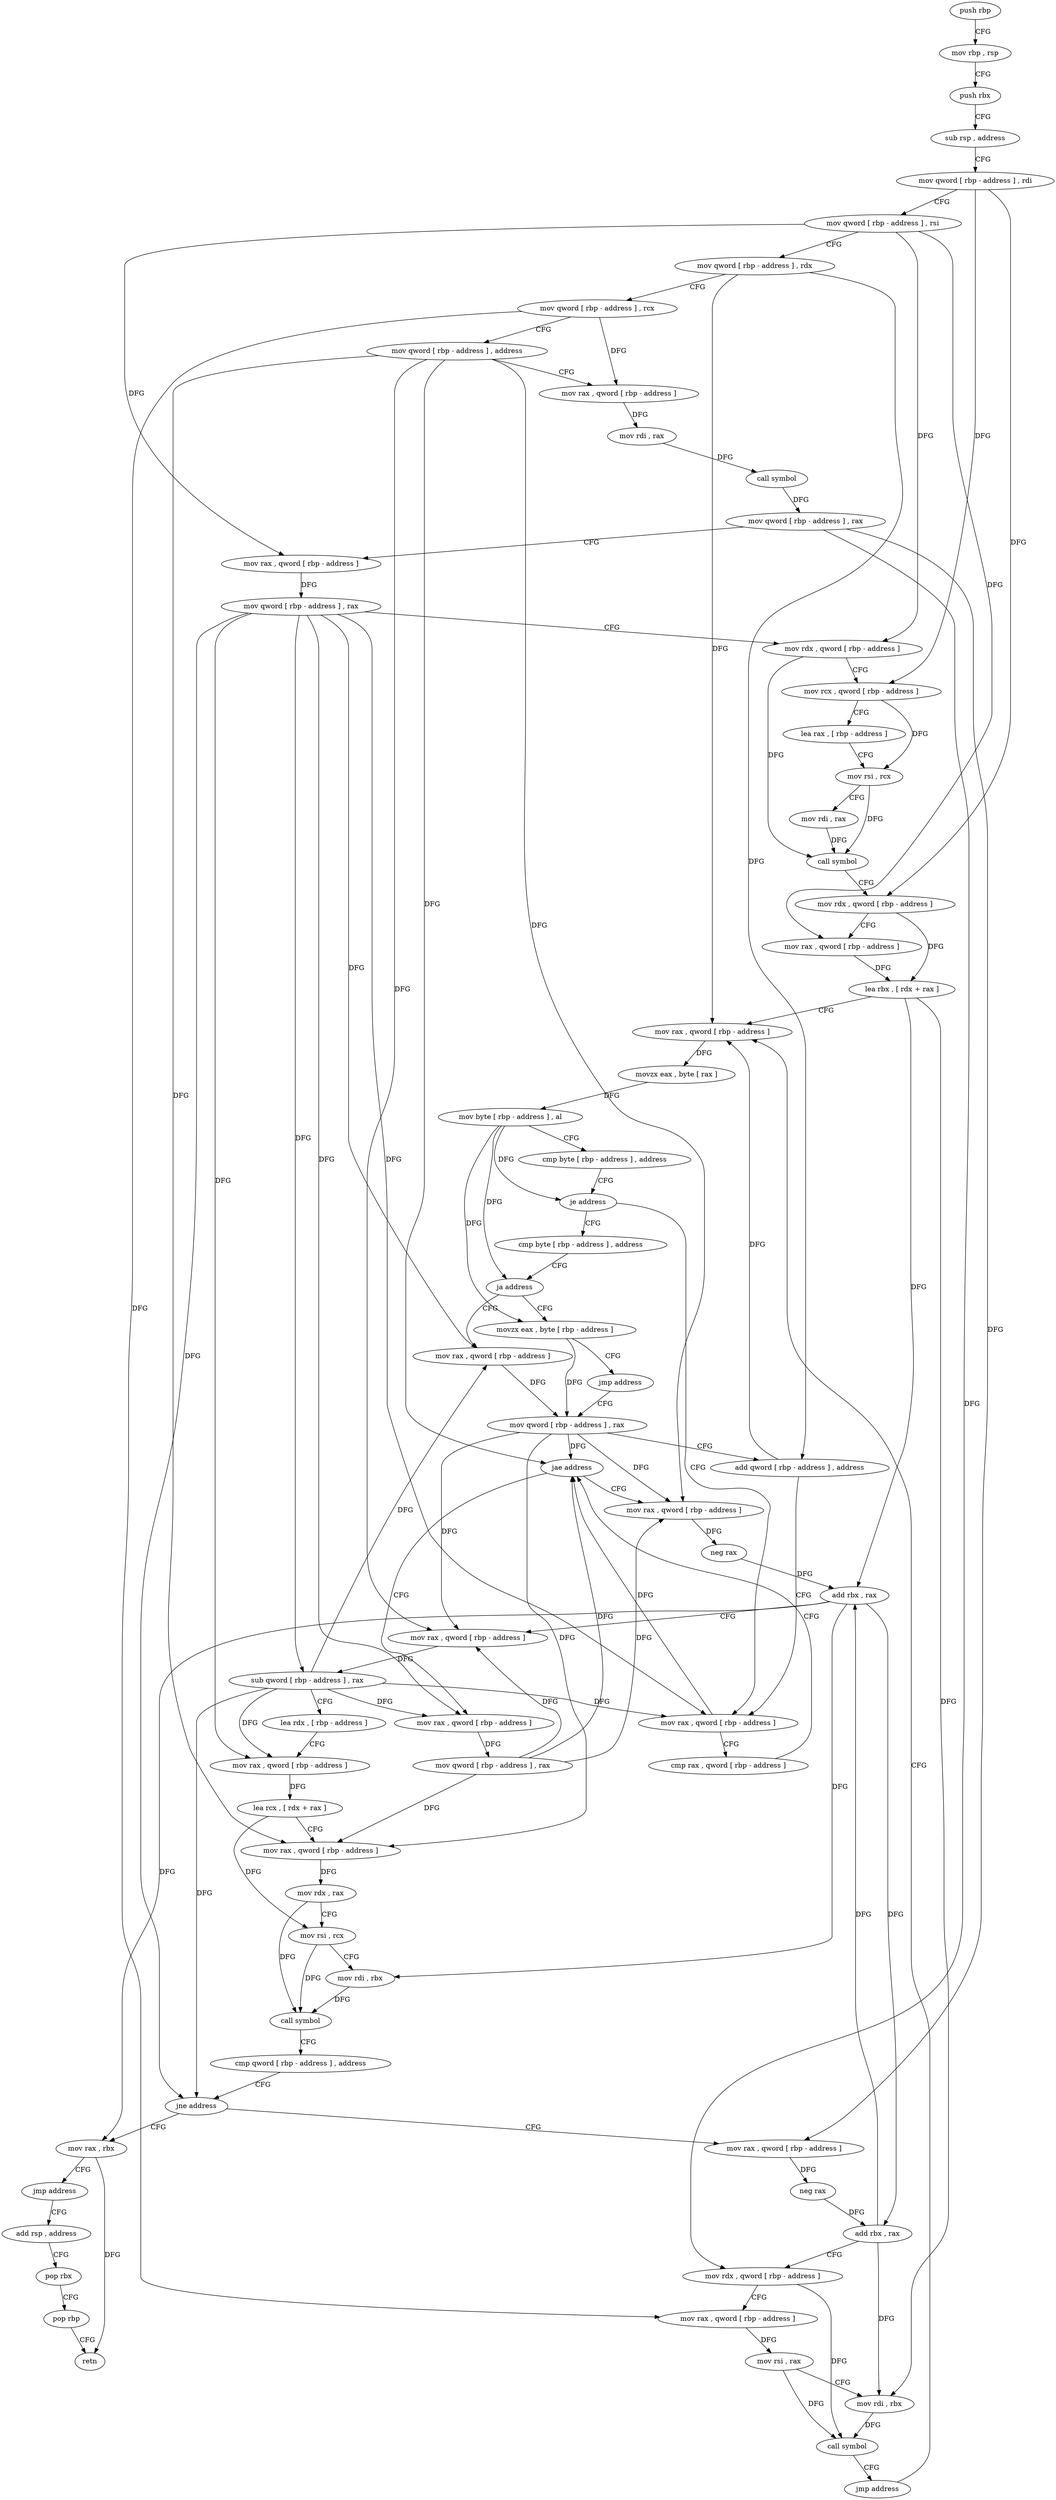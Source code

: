 digraph "func" {
"4310134" [label = "push rbp" ]
"4310135" [label = "mov rbp , rsp" ]
"4310138" [label = "push rbx" ]
"4310139" [label = "sub rsp , address" ]
"4310143" [label = "mov qword [ rbp - address ] , rdi" ]
"4310147" [label = "mov qword [ rbp - address ] , rsi" ]
"4310151" [label = "mov qword [ rbp - address ] , rdx" ]
"4310155" [label = "mov qword [ rbp - address ] , rcx" ]
"4310159" [label = "mov qword [ rbp - address ] , address" ]
"4310167" [label = "mov rax , qword [ rbp - address ]" ]
"4310171" [label = "mov rdi , rax" ]
"4310174" [label = "call symbol" ]
"4310179" [label = "mov qword [ rbp - address ] , rax" ]
"4310183" [label = "mov rax , qword [ rbp - address ]" ]
"4310187" [label = "mov qword [ rbp - address ] , rax" ]
"4310191" [label = "mov rdx , qword [ rbp - address ]" ]
"4310195" [label = "mov rcx , qword [ rbp - address ]" ]
"4310199" [label = "lea rax , [ rbp - address ]" ]
"4310203" [label = "mov rsi , rcx" ]
"4310206" [label = "mov rdi , rax" ]
"4310209" [label = "call symbol" ]
"4310214" [label = "mov rdx , qword [ rbp - address ]" ]
"4310218" [label = "mov rax , qword [ rbp - address ]" ]
"4310222" [label = "lea rbx , [ rdx + rax ]" ]
"4310226" [label = "mov rax , qword [ rbp - address ]" ]
"4310267" [label = "mov rax , qword [ rbp - address ]" ]
"4310271" [label = "cmp rax , qword [ rbp - address ]" ]
"4310275" [label = "jae address" ]
"4310285" [label = "mov rax , qword [ rbp - address ]" ]
"4310277" [label = "mov rax , qword [ rbp - address ]" ]
"4310242" [label = "cmp byte [ rbp - address ] , address" ]
"4310246" [label = "ja address" ]
"4310254" [label = "mov rax , qword [ rbp - address ]" ]
"4310248" [label = "movzx eax , byte [ rbp - address ]" ]
"4310289" [label = "neg rax" ]
"4310292" [label = "add rbx , rax" ]
"4310295" [label = "mov rax , qword [ rbp - address ]" ]
"4310299" [label = "sub qword [ rbp - address ] , rax" ]
"4310303" [label = "lea rdx , [ rbp - address ]" ]
"4310307" [label = "mov rax , qword [ rbp - address ]" ]
"4310311" [label = "lea rcx , [ rdx + rax ]" ]
"4310315" [label = "mov rax , qword [ rbp - address ]" ]
"4310319" [label = "mov rdx , rax" ]
"4310322" [label = "mov rsi , rcx" ]
"4310325" [label = "mov rdi , rbx" ]
"4310328" [label = "call symbol" ]
"4310333" [label = "cmp qword [ rbp - address ] , address" ]
"4310338" [label = "jne address" ]
"4310345" [label = "mov rax , qword [ rbp - address ]" ]
"4310340" [label = "mov rax , rbx" ]
"4310281" [label = "mov qword [ rbp - address ] , rax" ]
"4310258" [label = "mov qword [ rbp - address ] , rax" ]
"4310252" [label = "jmp address" ]
"4310349" [label = "neg rax" ]
"4310352" [label = "add rbx , rax" ]
"4310355" [label = "mov rdx , qword [ rbp - address ]" ]
"4310359" [label = "mov rax , qword [ rbp - address ]" ]
"4310363" [label = "mov rsi , rax" ]
"4310366" [label = "mov rdi , rbx" ]
"4310369" [label = "call symbol" ]
"4310374" [label = "jmp address" ]
"4310343" [label = "jmp address" ]
"4310379" [label = "add rsp , address" ]
"4310262" [label = "add qword [ rbp - address ] , address" ]
"4310230" [label = "movzx eax , byte [ rax ]" ]
"4310233" [label = "mov byte [ rbp - address ] , al" ]
"4310236" [label = "cmp byte [ rbp - address ] , address" ]
"4310240" [label = "je address" ]
"4310383" [label = "pop rbx" ]
"4310384" [label = "pop rbp" ]
"4310385" [label = "retn" ]
"4310134" -> "4310135" [ label = "CFG" ]
"4310135" -> "4310138" [ label = "CFG" ]
"4310138" -> "4310139" [ label = "CFG" ]
"4310139" -> "4310143" [ label = "CFG" ]
"4310143" -> "4310147" [ label = "CFG" ]
"4310143" -> "4310195" [ label = "DFG" ]
"4310143" -> "4310214" [ label = "DFG" ]
"4310147" -> "4310151" [ label = "CFG" ]
"4310147" -> "4310183" [ label = "DFG" ]
"4310147" -> "4310191" [ label = "DFG" ]
"4310147" -> "4310218" [ label = "DFG" ]
"4310151" -> "4310155" [ label = "CFG" ]
"4310151" -> "4310226" [ label = "DFG" ]
"4310151" -> "4310262" [ label = "DFG" ]
"4310155" -> "4310159" [ label = "CFG" ]
"4310155" -> "4310167" [ label = "DFG" ]
"4310155" -> "4310359" [ label = "DFG" ]
"4310159" -> "4310167" [ label = "CFG" ]
"4310159" -> "4310275" [ label = "DFG" ]
"4310159" -> "4310285" [ label = "DFG" ]
"4310159" -> "4310295" [ label = "DFG" ]
"4310159" -> "4310315" [ label = "DFG" ]
"4310167" -> "4310171" [ label = "DFG" ]
"4310171" -> "4310174" [ label = "DFG" ]
"4310174" -> "4310179" [ label = "DFG" ]
"4310179" -> "4310183" [ label = "CFG" ]
"4310179" -> "4310345" [ label = "DFG" ]
"4310179" -> "4310355" [ label = "DFG" ]
"4310183" -> "4310187" [ label = "DFG" ]
"4310187" -> "4310191" [ label = "CFG" ]
"4310187" -> "4310267" [ label = "DFG" ]
"4310187" -> "4310299" [ label = "DFG" ]
"4310187" -> "4310307" [ label = "DFG" ]
"4310187" -> "4310338" [ label = "DFG" ]
"4310187" -> "4310277" [ label = "DFG" ]
"4310187" -> "4310254" [ label = "DFG" ]
"4310191" -> "4310195" [ label = "CFG" ]
"4310191" -> "4310209" [ label = "DFG" ]
"4310195" -> "4310199" [ label = "CFG" ]
"4310195" -> "4310203" [ label = "DFG" ]
"4310199" -> "4310203" [ label = "CFG" ]
"4310203" -> "4310206" [ label = "CFG" ]
"4310203" -> "4310209" [ label = "DFG" ]
"4310206" -> "4310209" [ label = "DFG" ]
"4310209" -> "4310214" [ label = "CFG" ]
"4310214" -> "4310218" [ label = "CFG" ]
"4310214" -> "4310222" [ label = "DFG" ]
"4310218" -> "4310222" [ label = "DFG" ]
"4310222" -> "4310226" [ label = "CFG" ]
"4310222" -> "4310292" [ label = "DFG" ]
"4310222" -> "4310366" [ label = "DFG" ]
"4310226" -> "4310230" [ label = "DFG" ]
"4310267" -> "4310271" [ label = "CFG" ]
"4310267" -> "4310275" [ label = "DFG" ]
"4310271" -> "4310275" [ label = "CFG" ]
"4310275" -> "4310285" [ label = "CFG" ]
"4310275" -> "4310277" [ label = "CFG" ]
"4310285" -> "4310289" [ label = "DFG" ]
"4310277" -> "4310281" [ label = "DFG" ]
"4310242" -> "4310246" [ label = "CFG" ]
"4310246" -> "4310254" [ label = "CFG" ]
"4310246" -> "4310248" [ label = "CFG" ]
"4310254" -> "4310258" [ label = "DFG" ]
"4310248" -> "4310252" [ label = "CFG" ]
"4310248" -> "4310258" [ label = "DFG" ]
"4310289" -> "4310292" [ label = "DFG" ]
"4310292" -> "4310295" [ label = "CFG" ]
"4310292" -> "4310325" [ label = "DFG" ]
"4310292" -> "4310352" [ label = "DFG" ]
"4310292" -> "4310340" [ label = "DFG" ]
"4310295" -> "4310299" [ label = "DFG" ]
"4310299" -> "4310303" [ label = "CFG" ]
"4310299" -> "4310267" [ label = "DFG" ]
"4310299" -> "4310307" [ label = "DFG" ]
"4310299" -> "4310338" [ label = "DFG" ]
"4310299" -> "4310277" [ label = "DFG" ]
"4310299" -> "4310254" [ label = "DFG" ]
"4310303" -> "4310307" [ label = "CFG" ]
"4310307" -> "4310311" [ label = "DFG" ]
"4310311" -> "4310315" [ label = "CFG" ]
"4310311" -> "4310322" [ label = "DFG" ]
"4310315" -> "4310319" [ label = "DFG" ]
"4310319" -> "4310322" [ label = "CFG" ]
"4310319" -> "4310328" [ label = "DFG" ]
"4310322" -> "4310325" [ label = "CFG" ]
"4310322" -> "4310328" [ label = "DFG" ]
"4310325" -> "4310328" [ label = "DFG" ]
"4310328" -> "4310333" [ label = "CFG" ]
"4310333" -> "4310338" [ label = "CFG" ]
"4310338" -> "4310345" [ label = "CFG" ]
"4310338" -> "4310340" [ label = "CFG" ]
"4310345" -> "4310349" [ label = "DFG" ]
"4310340" -> "4310343" [ label = "CFG" ]
"4310340" -> "4310385" [ label = "DFG" ]
"4310281" -> "4310285" [ label = "DFG" ]
"4310281" -> "4310275" [ label = "DFG" ]
"4310281" -> "4310295" [ label = "DFG" ]
"4310281" -> "4310315" [ label = "DFG" ]
"4310258" -> "4310262" [ label = "CFG" ]
"4310258" -> "4310275" [ label = "DFG" ]
"4310258" -> "4310285" [ label = "DFG" ]
"4310258" -> "4310295" [ label = "DFG" ]
"4310258" -> "4310315" [ label = "DFG" ]
"4310252" -> "4310258" [ label = "CFG" ]
"4310349" -> "4310352" [ label = "DFG" ]
"4310352" -> "4310355" [ label = "CFG" ]
"4310352" -> "4310292" [ label = "DFG" ]
"4310352" -> "4310366" [ label = "DFG" ]
"4310355" -> "4310359" [ label = "CFG" ]
"4310355" -> "4310369" [ label = "DFG" ]
"4310359" -> "4310363" [ label = "DFG" ]
"4310363" -> "4310366" [ label = "CFG" ]
"4310363" -> "4310369" [ label = "DFG" ]
"4310366" -> "4310369" [ label = "DFG" ]
"4310369" -> "4310374" [ label = "CFG" ]
"4310374" -> "4310226" [ label = "CFG" ]
"4310343" -> "4310379" [ label = "CFG" ]
"4310379" -> "4310383" [ label = "CFG" ]
"4310262" -> "4310267" [ label = "CFG" ]
"4310262" -> "4310226" [ label = "DFG" ]
"4310230" -> "4310233" [ label = "DFG" ]
"4310233" -> "4310236" [ label = "CFG" ]
"4310233" -> "4310240" [ label = "DFG" ]
"4310233" -> "4310246" [ label = "DFG" ]
"4310233" -> "4310248" [ label = "DFG" ]
"4310236" -> "4310240" [ label = "CFG" ]
"4310240" -> "4310267" [ label = "CFG" ]
"4310240" -> "4310242" [ label = "CFG" ]
"4310383" -> "4310384" [ label = "CFG" ]
"4310384" -> "4310385" [ label = "CFG" ]
}
